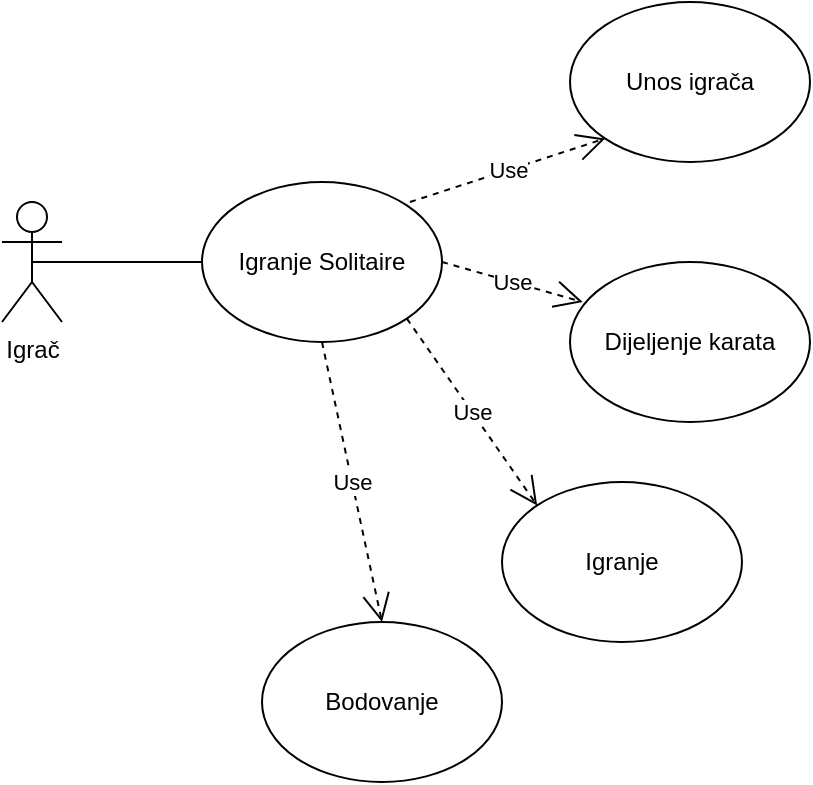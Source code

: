 <mxfile version="14.1.9" type="github" pages="3">
  <diagram id="C__Bq0LCmNC4CeiJP49S" name="UseCase:Igranje Solitaire">
    <mxGraphModel dx="868" dy="1651" grid="1" gridSize="10" guides="1" tooltips="1" connect="1" arrows="1" fold="1" page="1" pageScale="1" pageWidth="827" pageHeight="1169" math="0" shadow="0">
      <root>
        <mxCell id="0" />
        <mxCell id="1" parent="0" />
        <mxCell id="78BIV_a2vbyTNAHULvef-1" value="Igrač" style="shape=umlActor;verticalLabelPosition=bottom;verticalAlign=top;html=1;outlineConnect=0;" parent="1" vertex="1">
          <mxGeometry x="130" y="-520" width="30" height="60" as="geometry" />
        </mxCell>
        <mxCell id="78BIV_a2vbyTNAHULvef-2" value="Igranje Solitaire" style="ellipse;whiteSpace=wrap;html=1;" parent="1" vertex="1">
          <mxGeometry x="230" y="-530" width="120" height="80" as="geometry" />
        </mxCell>
        <mxCell id="78BIV_a2vbyTNAHULvef-3" value="" style="endArrow=none;html=1;entryX=0;entryY=0.5;entryDx=0;entryDy=0;exitX=0.5;exitY=0.5;exitDx=0;exitDy=0;exitPerimeter=0;" parent="1" source="78BIV_a2vbyTNAHULvef-1" target="78BIV_a2vbyTNAHULvef-2" edge="1">
          <mxGeometry width="50" height="50" relative="1" as="geometry">
            <mxPoint x="390" y="-240" as="sourcePoint" />
            <mxPoint x="220" y="-480" as="targetPoint" />
            <Array as="points">
              <mxPoint x="190" y="-490" />
            </Array>
          </mxGeometry>
        </mxCell>
        <mxCell id="78BIV_a2vbyTNAHULvef-4" value="Unos igrača" style="ellipse;whiteSpace=wrap;html=1;" parent="1" vertex="1">
          <mxGeometry x="414" y="-620" width="120" height="80" as="geometry" />
        </mxCell>
        <mxCell id="78BIV_a2vbyTNAHULvef-5" value="Dijeljenje karata" style="ellipse;whiteSpace=wrap;html=1;" parent="1" vertex="1">
          <mxGeometry x="414" y="-490" width="120" height="80" as="geometry" />
        </mxCell>
        <mxCell id="78BIV_a2vbyTNAHULvef-8" value="Igranje" style="ellipse;whiteSpace=wrap;html=1;" parent="1" vertex="1">
          <mxGeometry x="380" y="-380" width="120" height="80" as="geometry" />
        </mxCell>
        <mxCell id="78BIV_a2vbyTNAHULvef-9" value="Bodovanje" style="ellipse;whiteSpace=wrap;html=1;" parent="1" vertex="1">
          <mxGeometry x="260" y="-310" width="120" height="80" as="geometry" />
        </mxCell>
        <mxCell id="78BIV_a2vbyTNAHULvef-16" value="Use" style="endArrow=open;endSize=12;dashed=1;html=1;entryX=0;entryY=1;entryDx=0;entryDy=0;" parent="1" target="78BIV_a2vbyTNAHULvef-4" edge="1">
          <mxGeometry width="160" relative="1" as="geometry">
            <mxPoint x="334" y="-520" as="sourcePoint" />
            <mxPoint x="494" y="-520" as="targetPoint" />
          </mxGeometry>
        </mxCell>
        <mxCell id="78BIV_a2vbyTNAHULvef-17" value="Use" style="endArrow=open;endSize=12;dashed=1;html=1;exitX=1;exitY=0.5;exitDx=0;exitDy=0;entryX=0.053;entryY=0.25;entryDx=0;entryDy=0;entryPerimeter=0;" parent="1" source="78BIV_a2vbyTNAHULvef-2" target="78BIV_a2vbyTNAHULvef-5" edge="1">
          <mxGeometry width="160" relative="1" as="geometry">
            <mxPoint x="330" y="-410" as="sourcePoint" />
            <mxPoint x="490" y="-410" as="targetPoint" />
          </mxGeometry>
        </mxCell>
        <mxCell id="78BIV_a2vbyTNAHULvef-18" value="Use" style="endArrow=open;endSize=12;dashed=1;html=1;exitX=0.5;exitY=1;exitDx=0;exitDy=0;entryX=0.5;entryY=0;entryDx=0;entryDy=0;" parent="1" source="78BIV_a2vbyTNAHULvef-2" target="78BIV_a2vbyTNAHULvef-9" edge="1">
          <mxGeometry width="160" relative="1" as="geometry">
            <mxPoint x="330" y="-410" as="sourcePoint" />
            <mxPoint x="490" y="-410" as="targetPoint" />
          </mxGeometry>
        </mxCell>
        <mxCell id="78BIV_a2vbyTNAHULvef-19" value="Use" style="endArrow=open;endSize=12;dashed=1;html=1;exitX=1;exitY=1;exitDx=0;exitDy=0;entryX=0;entryY=0;entryDx=0;entryDy=0;" parent="1" source="78BIV_a2vbyTNAHULvef-2" target="78BIV_a2vbyTNAHULvef-8" edge="1">
          <mxGeometry width="160" relative="1" as="geometry">
            <mxPoint x="330" y="-410" as="sourcePoint" />
            <mxPoint x="490" y="-410" as="targetPoint" />
          </mxGeometry>
        </mxCell>
      </root>
    </mxGraphModel>
  </diagram>
  <diagram id="SkVuj0tF4XXO_pTDwX4R" name="Activity:Igranje Solitaire">
    <mxGraphModel dx="868" dy="482" grid="1" gridSize="10" guides="1" tooltips="1" connect="1" arrows="1" fold="1" page="1" pageScale="1" pageWidth="827" pageHeight="1169" math="0" shadow="0">
      <root>
        <mxCell id="4m98veBbepMnk6HmKC_3-0" />
        <mxCell id="4m98veBbepMnk6HmKC_3-1" parent="4m98veBbepMnk6HmKC_3-0" />
        <mxCell id="4m98veBbepMnk6HmKC_3-2" value="" style="ellipse;html=1;shape=startState;fillColor=#000000;strokeColor=#ff0000;" parent="4m98veBbepMnk6HmKC_3-1" vertex="1">
          <mxGeometry x="320" y="10" width="30" height="30" as="geometry" />
        </mxCell>
        <mxCell id="4m98veBbepMnk6HmKC_3-3" value="" style="edgeStyle=orthogonalEdgeStyle;html=1;verticalAlign=bottom;endArrow=open;endSize=8;strokeColor=#ff0000;" parent="4m98veBbepMnk6HmKC_3-1" source="4m98veBbepMnk6HmKC_3-2" edge="1">
          <mxGeometry relative="1" as="geometry">
            <mxPoint x="335" y="90" as="targetPoint" />
          </mxGeometry>
        </mxCell>
        <mxCell id="4m98veBbepMnk6HmKC_3-4" value="Unos igrača" style="rounded=1;whiteSpace=wrap;html=1;arcSize=40;fontColor=#000000;fillColor=#ffffc0;strokeColor=#ff0000;" parent="4m98veBbepMnk6HmKC_3-1" vertex="1">
          <mxGeometry x="275" y="90" width="120" height="40" as="geometry" />
        </mxCell>
        <mxCell id="4m98veBbepMnk6HmKC_3-5" value="" style="edgeStyle=orthogonalEdgeStyle;html=1;verticalAlign=bottom;endArrow=open;endSize=8;strokeColor=#ff0000;" parent="4m98veBbepMnk6HmKC_3-1" source="4m98veBbepMnk6HmKC_3-4" edge="1">
          <mxGeometry relative="1" as="geometry">
            <mxPoint x="335" y="190" as="targetPoint" />
          </mxGeometry>
        </mxCell>
        <mxCell id="F25s_fGvc8EPo-zJXseT-0" value="Dijeljenje karata" style="rounded=1;whiteSpace=wrap;html=1;arcSize=40;fontColor=#000000;fillColor=#ffffc0;strokeColor=#ff0000;" parent="4m98veBbepMnk6HmKC_3-1" vertex="1">
          <mxGeometry x="275" y="190" width="120" height="40" as="geometry" />
        </mxCell>
        <mxCell id="F25s_fGvc8EPo-zJXseT-1" value="" style="edgeStyle=orthogonalEdgeStyle;html=1;verticalAlign=bottom;endArrow=open;endSize=8;strokeColor=#ff0000;" parent="4m98veBbepMnk6HmKC_3-1" source="F25s_fGvc8EPo-zJXseT-0" edge="1">
          <mxGeometry relative="1" as="geometry">
            <mxPoint x="335" y="280" as="targetPoint" />
          </mxGeometry>
        </mxCell>
        <mxCell id="F25s_fGvc8EPo-zJXseT-7" value="Napravljen niz&amp;nbsp;" style="rhombus;whiteSpace=wrap;html=1;fillColor=#ffffc0;strokeColor=#ff0000;" parent="4m98veBbepMnk6HmKC_3-1" vertex="1">
          <mxGeometry x="285" y="280" width="100" height="50" as="geometry" />
        </mxCell>
        <mxCell id="F25s_fGvc8EPo-zJXseT-8" value="no" style="edgeStyle=orthogonalEdgeStyle;html=1;align=left;verticalAlign=bottom;endArrow=open;endSize=8;strokeColor=#ff0000;entryX=1;entryY=0.75;entryDx=0;entryDy=0;" parent="4m98veBbepMnk6HmKC_3-1" source="F25s_fGvc8EPo-zJXseT-7" target="F25s_fGvc8EPo-zJXseT-0" edge="1">
          <mxGeometry x="-1" relative="1" as="geometry">
            <mxPoint x="480" y="300" as="targetPoint" />
          </mxGeometry>
        </mxCell>
        <mxCell id="F25s_fGvc8EPo-zJXseT-9" value="yes" style="edgeStyle=orthogonalEdgeStyle;html=1;align=left;verticalAlign=top;endArrow=open;endSize=8;strokeColor=#ff0000;" parent="4m98veBbepMnk6HmKC_3-1" source="7IsLfQJz_IuY6IQukyKo-0" edge="1">
          <mxGeometry x="-1" relative="1" as="geometry">
            <mxPoint x="340" y="380" as="targetPoint" />
          </mxGeometry>
        </mxCell>
        <mxCell id="HzPvS1mRdTxtyTrz__oX-9" style="edgeStyle=orthogonalEdgeStyle;rounded=0;orthogonalLoop=1;jettySize=auto;html=1;exitX=0.5;exitY=1;exitDx=0;exitDy=0;fillColor=#f8cecc;strokeColor=#b85450;" edge="1" parent="4m98veBbepMnk6HmKC_3-1" source="7IsLfQJz_IuY6IQukyKo-0">
          <mxGeometry relative="1" as="geometry">
            <mxPoint x="340" y="460" as="targetPoint" />
          </mxGeometry>
        </mxCell>
        <mxCell id="7IsLfQJz_IuY6IQukyKo-0" value="Bodovanje&lt;span style=&quot;color: rgba(0 , 0 , 0 , 0) ; font-family: monospace ; font-size: 0px&quot;&gt;%3CmxGraphModel%3E%3Croot%3E%3CmxCell%20id%3D%220%22%2F%3E%3CmxCell%20id%3D%221%22%20parent%3D%220%22%2F%3E%3CmxCell%20id%3D%222%22%20value%3D%22Dijeljenje%20karata%22%20style%3D%22rounded%3D1%3BwhiteSpace%3Dwrap%3Bhtml%3D1%3BarcSize%3D40%3BfontColor%3D%23000000%3BfillColor%3D%23ffffc0%3BstrokeColor%3D%23ff0000%3B%22%20vertex%3D%221%22%20parent%3D%221%22%3E%3CmxGeometry%20x%3D%22275%22%20y%3D%22190%22%20width%3D%22120%22%20height%3D%2240%22%20as%3D%22geometry%22%2F%3E%3C%2FmxCell%3E%3C%2Froot%3E%3C%2FmxGraphModel%3E&lt;/span&gt;" style="rounded=1;whiteSpace=wrap;html=1;arcSize=40;fontColor=#000000;fillColor=#ffffc0;strokeColor=#ff0000;" parent="4m98veBbepMnk6HmKC_3-1" vertex="1">
          <mxGeometry x="280" y="380" width="120" height="40" as="geometry" />
        </mxCell>
        <mxCell id="7IsLfQJz_IuY6IQukyKo-1" value="yes" style="edgeStyle=orthogonalEdgeStyle;html=1;align=left;verticalAlign=top;endArrow=open;endSize=8;strokeColor=#ff0000;" parent="4m98veBbepMnk6HmKC_3-1" source="F25s_fGvc8EPo-zJXseT-7" target="7IsLfQJz_IuY6IQukyKo-0" edge="1">
          <mxGeometry x="-1" relative="1" as="geometry">
            <mxPoint x="340" y="380" as="targetPoint" />
            <mxPoint x="335" y="330" as="sourcePoint" />
          </mxGeometry>
        </mxCell>
        <mxCell id="HzPvS1mRdTxtyTrz__oX-0" value="" style="ellipse;html=1;shape=endState;fillColor=#000000;strokeColor=#ff0000;" vertex="1" parent="4m98veBbepMnk6HmKC_3-1">
          <mxGeometry x="325" y="460" width="30" height="30" as="geometry" />
        </mxCell>
      </root>
    </mxGraphModel>
  </diagram>
  <diagram id="37R8ABsDAtEVfFQXpqoU" name="Page-3">
    <mxGraphModel dx="868" dy="482" grid="1" gridSize="10" guides="1" tooltips="1" connect="1" arrows="1" fold="1" page="1" pageScale="1" pageWidth="827" pageHeight="1169" math="0" shadow="0">
      <root>
        <mxCell id="lsJdD70JWdYicOoLSXgX-0" />
        <mxCell id="lsJdD70JWdYicOoLSXgX-1" parent="lsJdD70JWdYicOoLSXgX-0" />
        <mxCell id="lsJdD70JWdYicOoLSXgX-8" value="" style="ellipse;html=1;shape=startState;fillColor=#000000;strokeColor=#ff0000;" vertex="1" parent="lsJdD70JWdYicOoLSXgX-1">
          <mxGeometry x="140" y="30" width="30" height="30" as="geometry" />
        </mxCell>
        <mxCell id="lsJdD70JWdYicOoLSXgX-9" value="" style="edgeStyle=orthogonalEdgeStyle;html=1;verticalAlign=bottom;endArrow=open;endSize=8;strokeColor=#ff0000;" edge="1" source="lsJdD70JWdYicOoLSXgX-8" parent="lsJdD70JWdYicOoLSXgX-1">
          <mxGeometry relative="1" as="geometry">
            <mxPoint x="155" y="120" as="targetPoint" />
          </mxGeometry>
        </mxCell>
        <mxCell id="lsJdD70JWdYicOoLSXgX-10" value="&lt;font style=&quot;vertical-align: inherit&quot;&gt;&lt;font style=&quot;vertical-align: inherit&quot;&gt;Sustav prikaže unos imena&lt;/font&gt;&lt;/font&gt;" style="rounded=1;whiteSpace=wrap;html=1;arcSize=40;fontColor=#000000;fillColor=#ffffc0;strokeColor=#ff0000;" vertex="1" parent="lsJdD70JWdYicOoLSXgX-1">
          <mxGeometry x="95" y="120" width="120" height="40" as="geometry" />
        </mxCell>
        <mxCell id="lsJdD70JWdYicOoLSXgX-11" value="" style="edgeStyle=orthogonalEdgeStyle;html=1;verticalAlign=bottom;endArrow=open;endSize=8;strokeColor=#ff0000;" edge="1" source="lsJdD70JWdYicOoLSXgX-10" parent="lsJdD70JWdYicOoLSXgX-1">
          <mxGeometry relative="1" as="geometry">
            <mxPoint x="155" y="220" as="targetPoint" />
          </mxGeometry>
        </mxCell>
        <mxCell id="lsJdD70JWdYicOoLSXgX-12" value="&lt;font style=&quot;vertical-align: inherit&quot;&gt;&lt;font style=&quot;vertical-align: inherit&quot;&gt;Igrač unese ime&lt;/font&gt;&lt;/font&gt;" style="rounded=1;whiteSpace=wrap;html=1;arcSize=40;fontColor=#000000;fillColor=#ffffc0;strokeColor=#ff0000;" vertex="1" parent="lsJdD70JWdYicOoLSXgX-1">
          <mxGeometry x="95" y="220" width="120" height="40" as="geometry" />
        </mxCell>
        <mxCell id="lsJdD70JWdYicOoLSXgX-13" value="" style="edgeStyle=orthogonalEdgeStyle;html=1;verticalAlign=bottom;endArrow=open;endSize=8;strokeColor=#ff0000;" edge="1" source="lsJdD70JWdYicOoLSXgX-12" parent="lsJdD70JWdYicOoLSXgX-1">
          <mxGeometry relative="1" as="geometry">
            <mxPoint x="155" y="320" as="targetPoint" />
          </mxGeometry>
        </mxCell>
        <mxCell id="lsJdD70JWdYicOoLSXgX-14" value="&lt;font style=&quot;vertical-align: inherit&quot;&gt;&lt;font style=&quot;vertical-align: inherit&quot;&gt;Sustav provjeri valjanost imena&lt;/font&gt;&lt;/font&gt;" style="rounded=1;whiteSpace=wrap;html=1;arcSize=40;fontColor=#000000;fillColor=#ffffc0;strokeColor=#ff0000;" vertex="1" parent="lsJdD70JWdYicOoLSXgX-1">
          <mxGeometry x="95" y="320" width="120" height="40" as="geometry" />
        </mxCell>
        <mxCell id="lsJdD70JWdYicOoLSXgX-15" value="" style="edgeStyle=orthogonalEdgeStyle;html=1;verticalAlign=bottom;endArrow=open;endSize=8;strokeColor=#ff0000;" edge="1" source="lsJdD70JWdYicOoLSXgX-14" parent="lsJdD70JWdYicOoLSXgX-1">
          <mxGeometry relative="1" as="geometry">
            <mxPoint x="155" y="420" as="targetPoint" />
          </mxGeometry>
        </mxCell>
        <mxCell id="lsJdD70JWdYicOoLSXgX-16" value="&lt;font style=&quot;vertical-align: inherit&quot;&gt;&lt;font style=&quot;vertical-align: inherit&quot;&gt;Valjano ime&lt;/font&gt;&lt;/font&gt;" style="rhombus;whiteSpace=wrap;html=1;fillColor=#ffffc0;strokeColor=#ff0000;" vertex="1" parent="lsJdD70JWdYicOoLSXgX-1">
          <mxGeometry x="120" y="420" width="80" height="40" as="geometry" />
        </mxCell>
        <mxCell id="lsJdD70JWdYicOoLSXgX-17" value="no" style="edgeStyle=orthogonalEdgeStyle;html=1;align=left;verticalAlign=bottom;endArrow=open;endSize=8;strokeColor=#ff0000;entryX=1;entryY=0.5;entryDx=0;entryDy=0;" edge="1" source="lsJdD70JWdYicOoLSXgX-16" parent="lsJdD70JWdYicOoLSXgX-1" target="lsJdD70JWdYicOoLSXgX-10">
          <mxGeometry x="-1" relative="1" as="geometry">
            <mxPoint x="350" y="140" as="targetPoint" />
            <Array as="points">
              <mxPoint x="400" y="440" />
              <mxPoint x="400" y="140" />
            </Array>
          </mxGeometry>
        </mxCell>
        <mxCell id="lsJdD70JWdYicOoLSXgX-18" value="yes" style="edgeStyle=orthogonalEdgeStyle;html=1;align=left;verticalAlign=top;endArrow=open;endSize=8;strokeColor=#ff0000;" edge="1" source="lsJdD70JWdYicOoLSXgX-16" parent="lsJdD70JWdYicOoLSXgX-1">
          <mxGeometry x="-1" y="-10" relative="1" as="geometry">
            <mxPoint x="160" y="520" as="targetPoint" />
            <mxPoint as="offset" />
          </mxGeometry>
        </mxCell>
        <mxCell id="lsJdD70JWdYicOoLSXgX-19" value="Sustav postavi korisnika za glavnog igrača" style="rounded=1;whiteSpace=wrap;html=1;arcSize=40;fontColor=#000000;fillColor=#ffffc0;strokeColor=#ff0000;" vertex="1" parent="lsJdD70JWdYicOoLSXgX-1">
          <mxGeometry x="100" y="520" width="120" height="40" as="geometry" />
        </mxCell>
        <mxCell id="lsJdD70JWdYicOoLSXgX-20" value="" style="edgeStyle=orthogonalEdgeStyle;html=1;verticalAlign=bottom;endArrow=open;endSize=8;strokeColor=#ff0000;" edge="1" source="lsJdD70JWdYicOoLSXgX-19" parent="lsJdD70JWdYicOoLSXgX-1">
          <mxGeometry relative="1" as="geometry">
            <mxPoint x="160" y="620" as="targetPoint" />
          </mxGeometry>
        </mxCell>
        <mxCell id="lsJdD70JWdYicOoLSXgX-21" value="" style="ellipse;html=1;shape=endState;fillColor=#000000;strokeColor=#ff0000;" vertex="1" parent="lsJdD70JWdYicOoLSXgX-1">
          <mxGeometry x="145" y="620" width="30" height="30" as="geometry" />
        </mxCell>
      </root>
    </mxGraphModel>
  </diagram>
</mxfile>
